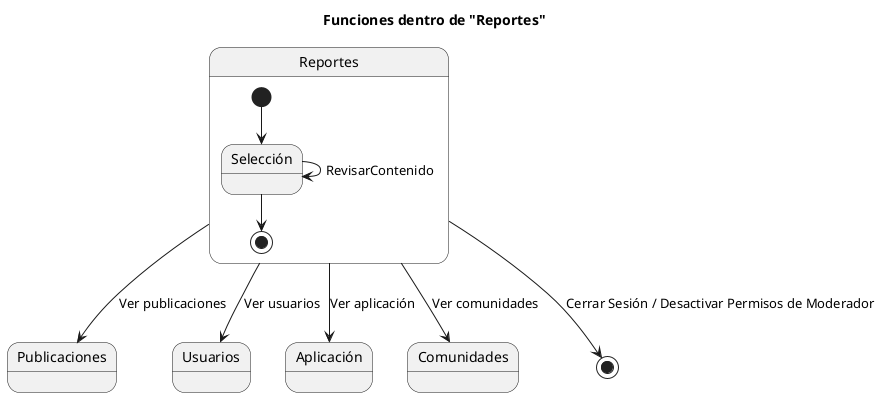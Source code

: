 @startuml
title Funciones dentro de "Reportes"

state Reportes {
  [*] --> Selección
  Selección --> Selección : RevisarContenido
  Selección --> [*]
}

Reportes --> Publicaciones: Ver publicaciones
Reportes --> Usuarios: Ver usuarios
Reportes --> Aplicación: Ver aplicación
Reportes --> Comunidades: Ver comunidades
Reportes --> [*] : Cerrar Sesión / Desactivar Permisos de Moderador
@enduml
